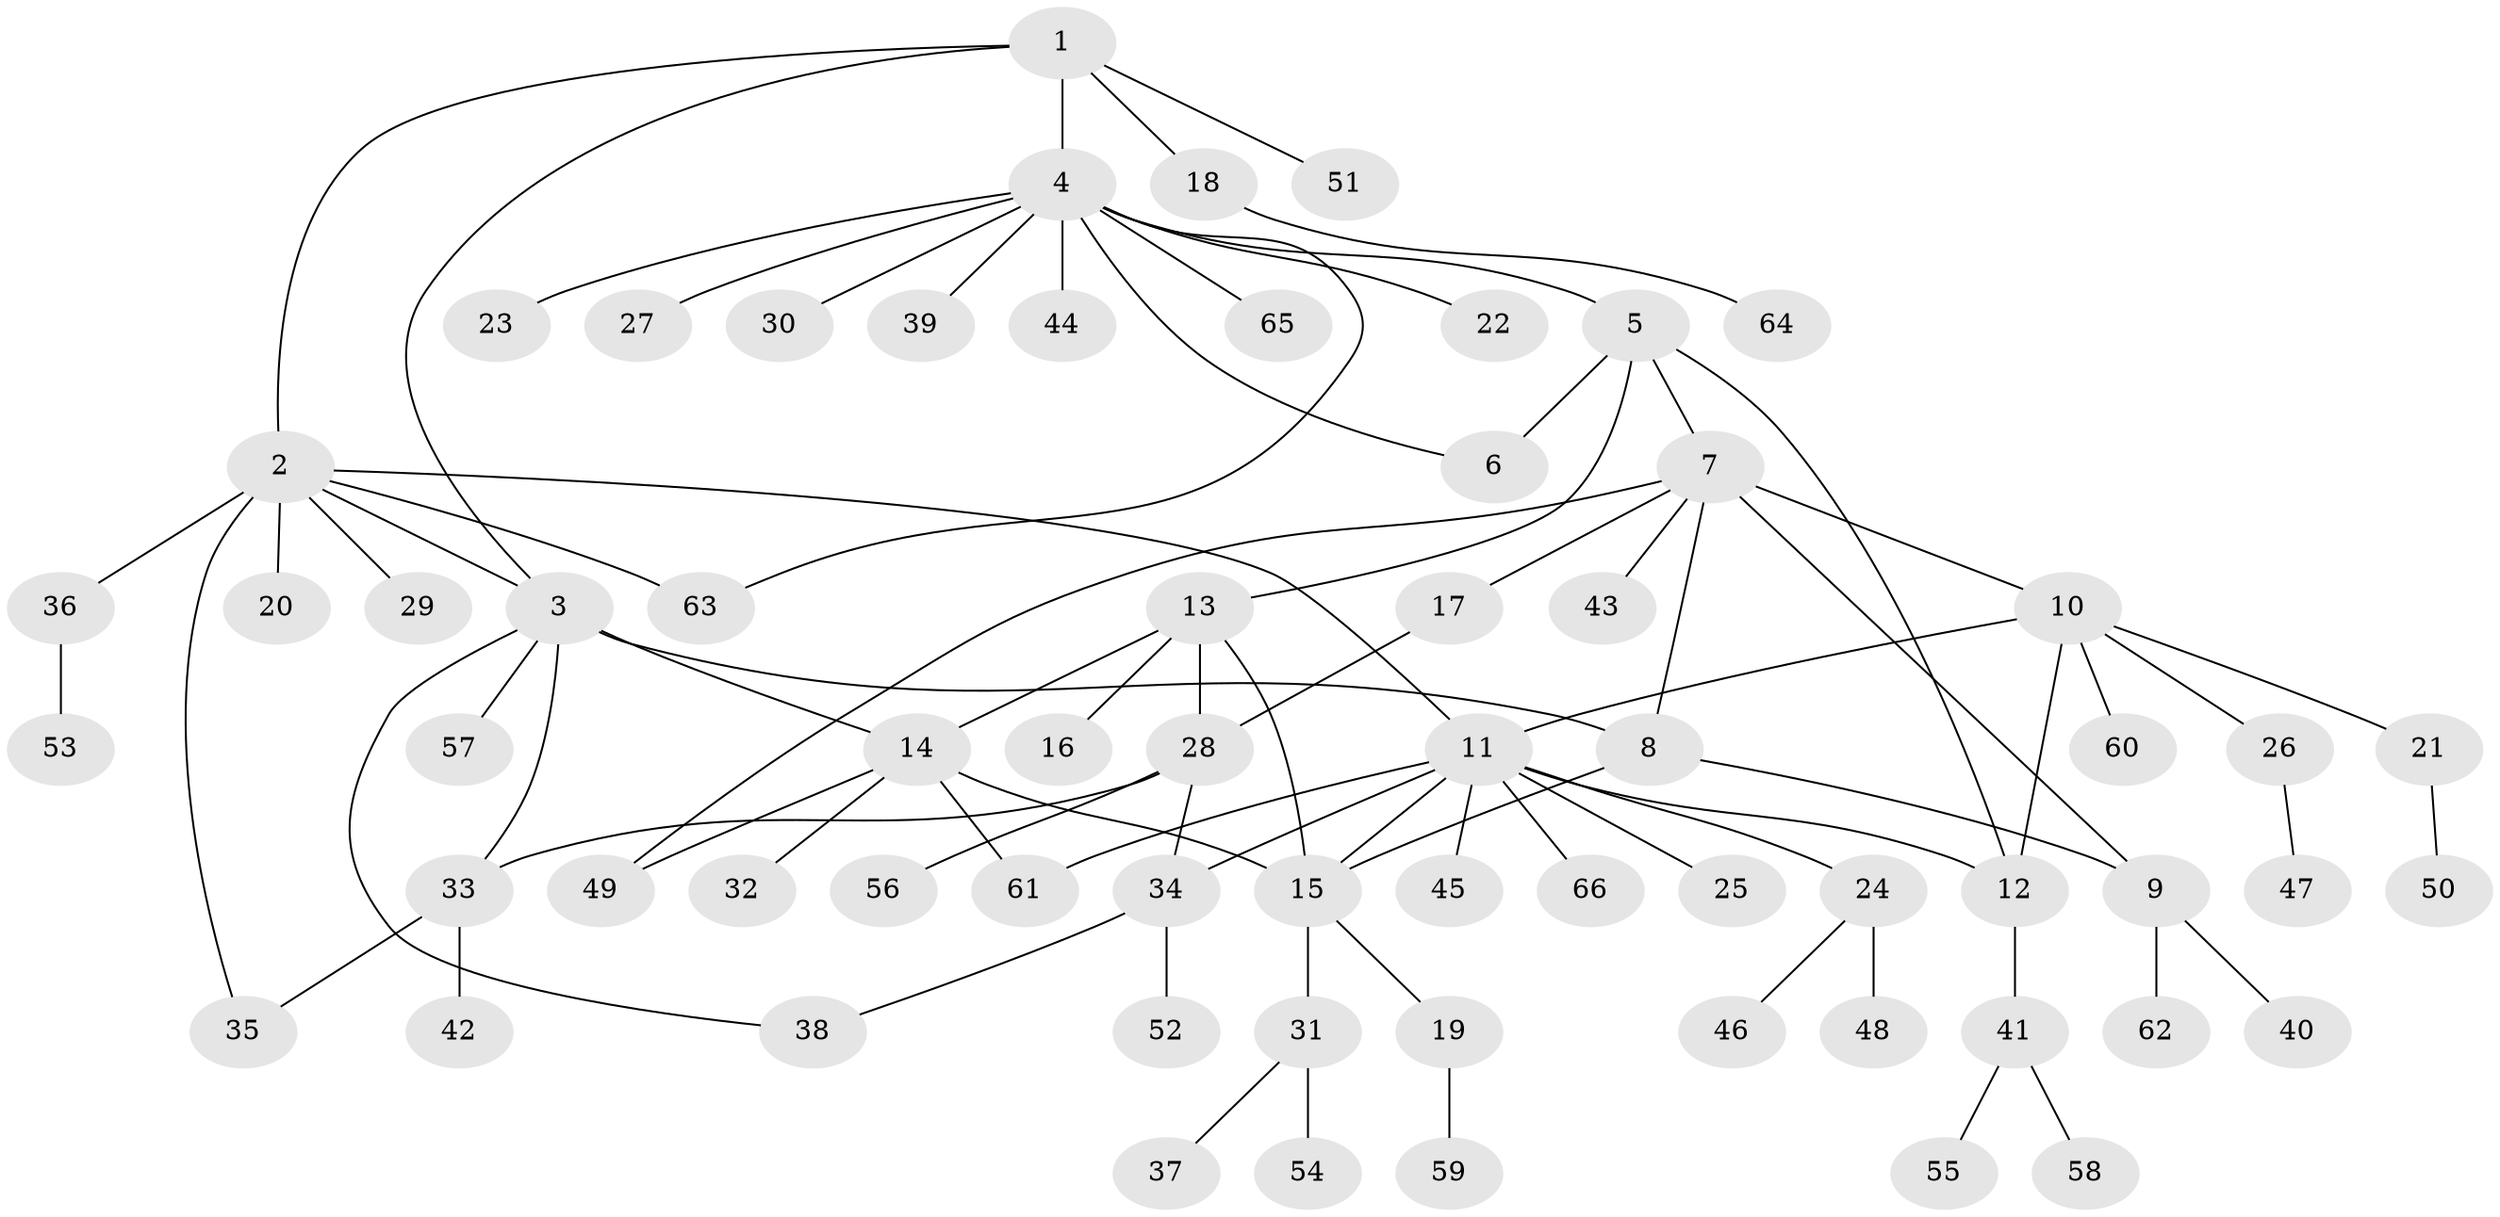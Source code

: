 // coarse degree distribution, {6: 0.1111111111111111, 5: 0.037037037037037035, 8: 0.07407407407407407, 1: 0.4444444444444444, 3: 0.1111111111111111, 4: 0.07407407407407407, 10: 0.037037037037037035, 2: 0.1111111111111111}
// Generated by graph-tools (version 1.1) at 2025/37/03/04/25 23:37:40]
// undirected, 66 vertices, 84 edges
graph export_dot {
  node [color=gray90,style=filled];
  1;
  2;
  3;
  4;
  5;
  6;
  7;
  8;
  9;
  10;
  11;
  12;
  13;
  14;
  15;
  16;
  17;
  18;
  19;
  20;
  21;
  22;
  23;
  24;
  25;
  26;
  27;
  28;
  29;
  30;
  31;
  32;
  33;
  34;
  35;
  36;
  37;
  38;
  39;
  40;
  41;
  42;
  43;
  44;
  45;
  46;
  47;
  48;
  49;
  50;
  51;
  52;
  53;
  54;
  55;
  56;
  57;
  58;
  59;
  60;
  61;
  62;
  63;
  64;
  65;
  66;
  1 -- 2;
  1 -- 3;
  1 -- 4;
  1 -- 18;
  1 -- 51;
  2 -- 3;
  2 -- 11;
  2 -- 20;
  2 -- 29;
  2 -- 35;
  2 -- 36;
  2 -- 63;
  3 -- 8;
  3 -- 14;
  3 -- 33;
  3 -- 38;
  3 -- 57;
  4 -- 5;
  4 -- 6;
  4 -- 22;
  4 -- 23;
  4 -- 27;
  4 -- 30;
  4 -- 39;
  4 -- 44;
  4 -- 63;
  4 -- 65;
  5 -- 6;
  5 -- 7;
  5 -- 12;
  5 -- 13;
  7 -- 8;
  7 -- 9;
  7 -- 10;
  7 -- 17;
  7 -- 43;
  7 -- 49;
  8 -- 9;
  8 -- 15;
  9 -- 40;
  9 -- 62;
  10 -- 11;
  10 -- 12;
  10 -- 21;
  10 -- 26;
  10 -- 60;
  11 -- 12;
  11 -- 15;
  11 -- 24;
  11 -- 25;
  11 -- 34;
  11 -- 45;
  11 -- 61;
  11 -- 66;
  12 -- 41;
  13 -- 14;
  13 -- 15;
  13 -- 16;
  13 -- 28;
  14 -- 15;
  14 -- 32;
  14 -- 49;
  14 -- 61;
  15 -- 19;
  15 -- 31;
  17 -- 28;
  18 -- 64;
  19 -- 59;
  21 -- 50;
  24 -- 46;
  24 -- 48;
  26 -- 47;
  28 -- 33;
  28 -- 34;
  28 -- 56;
  31 -- 37;
  31 -- 54;
  33 -- 35;
  33 -- 42;
  34 -- 38;
  34 -- 52;
  36 -- 53;
  41 -- 55;
  41 -- 58;
}
